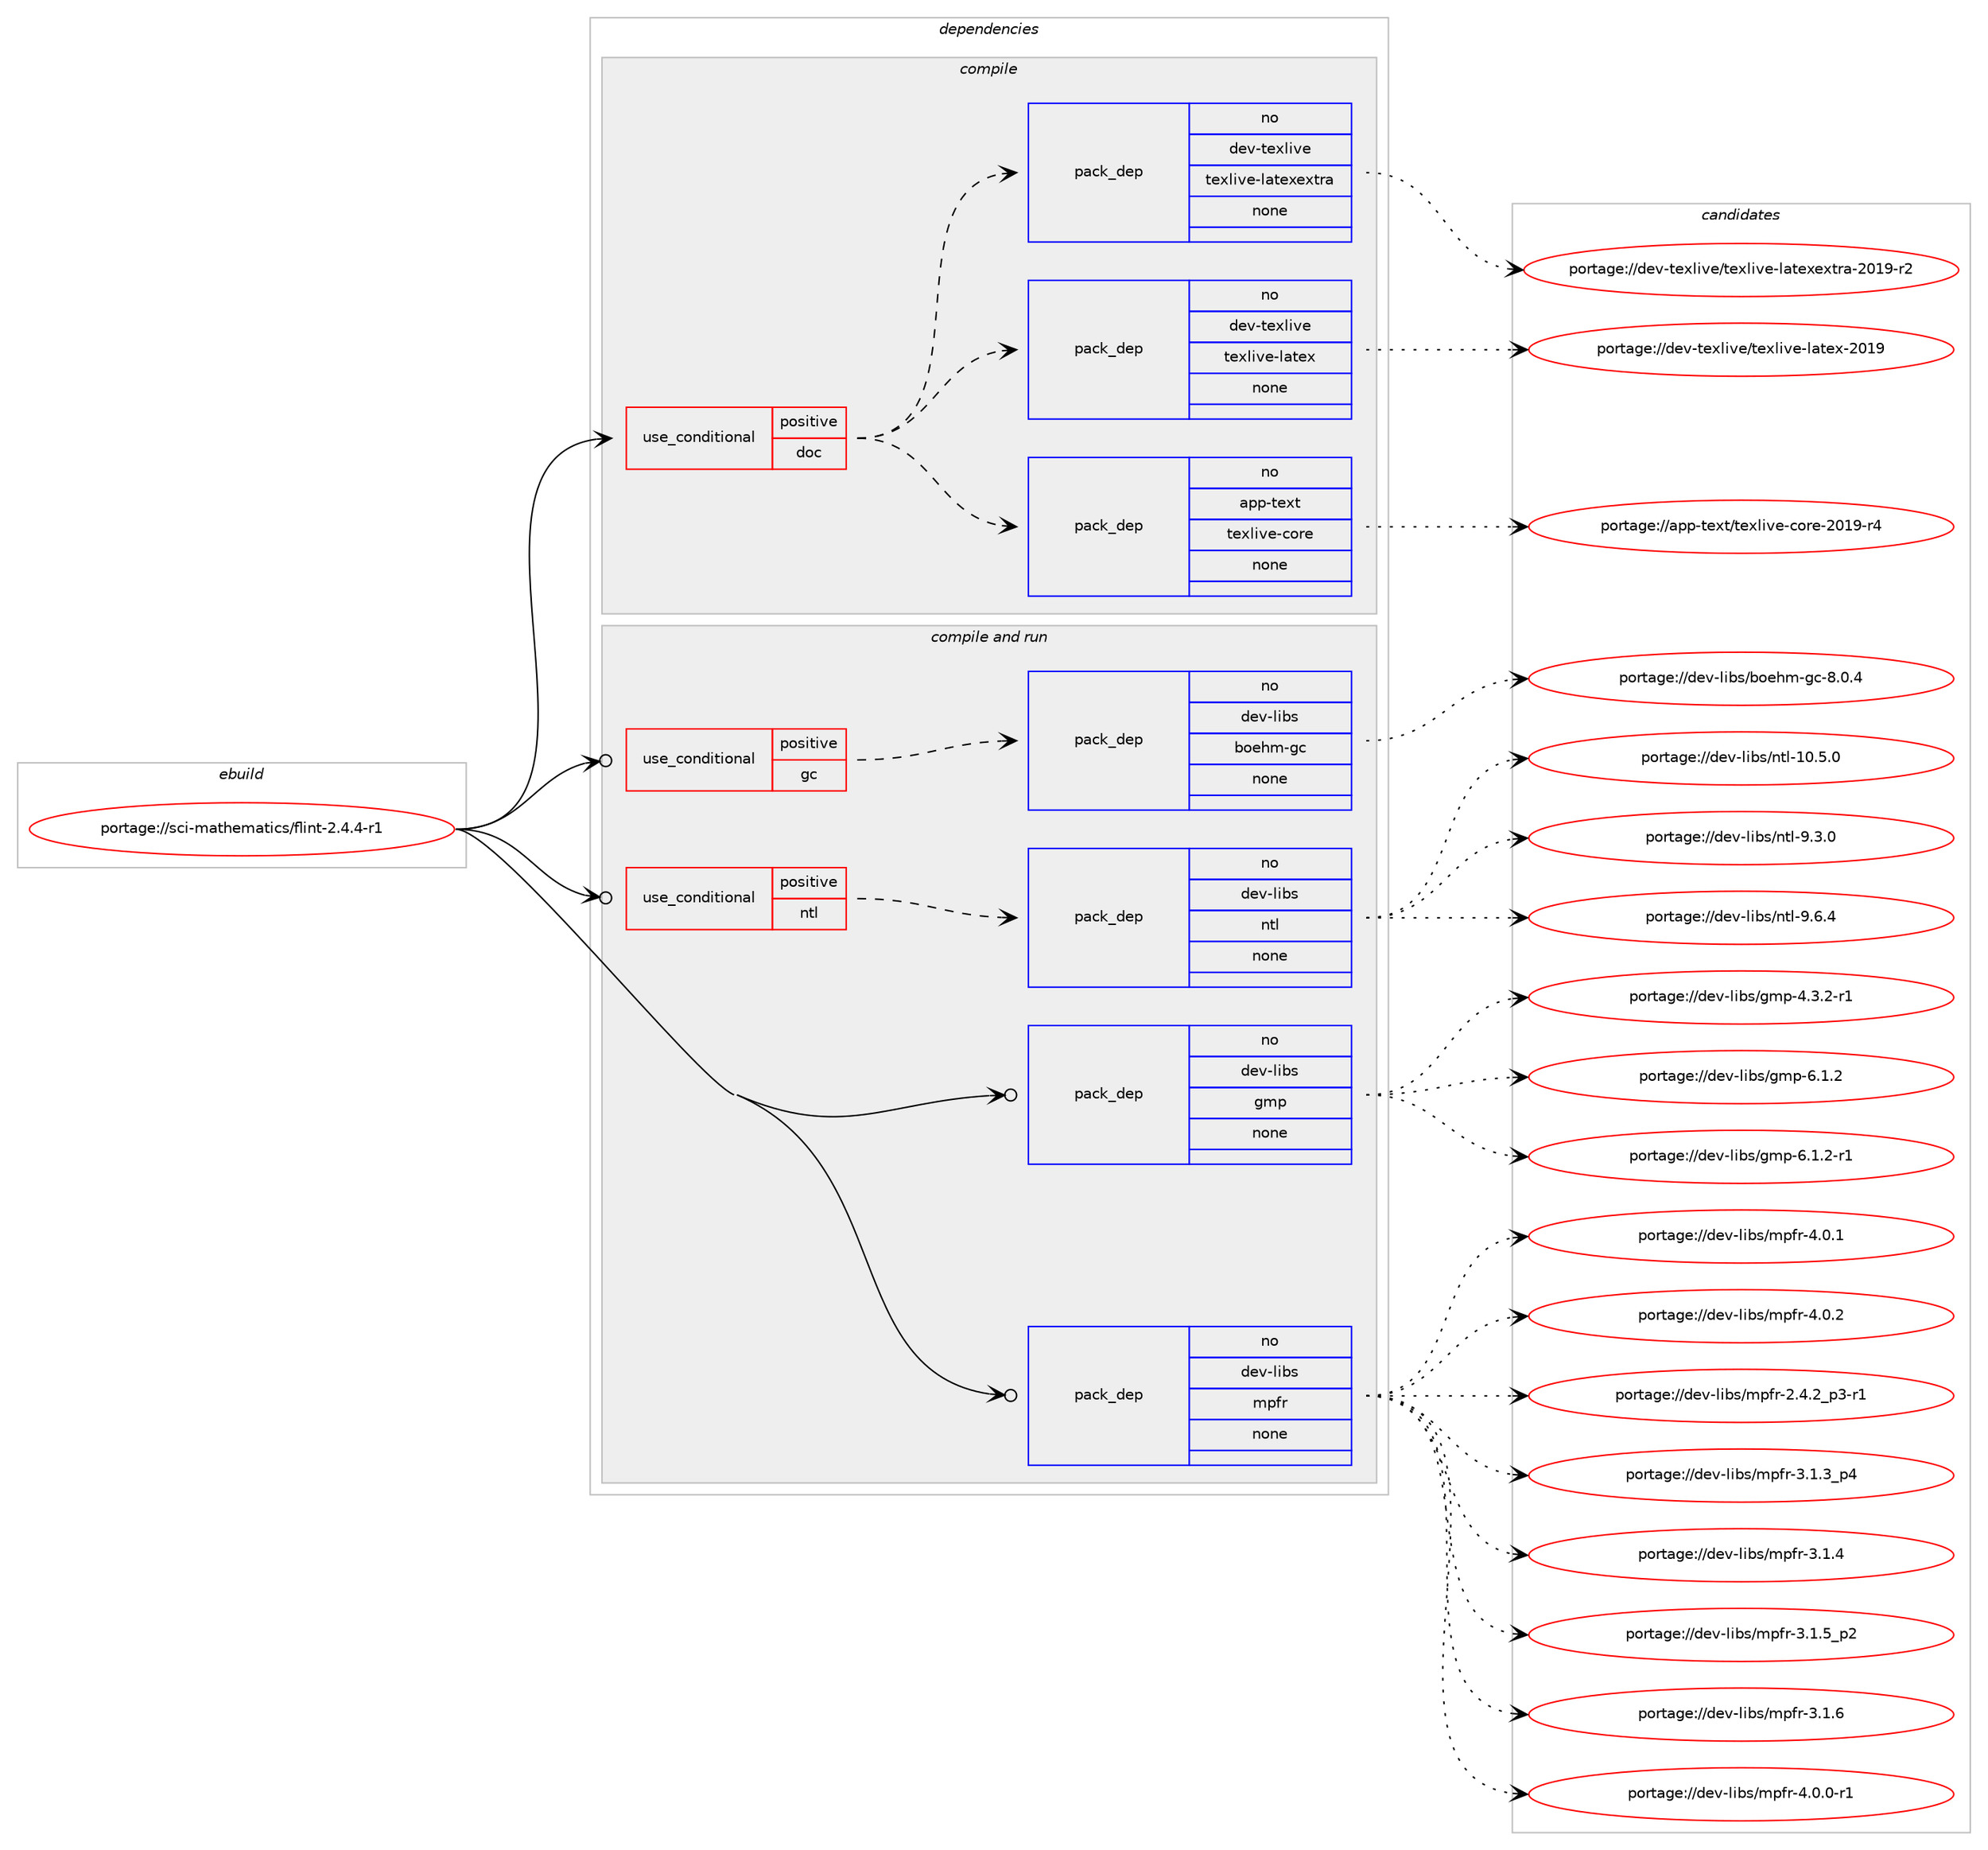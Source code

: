 digraph prolog {

# *************
# Graph options
# *************

newrank=true;
concentrate=true;
compound=true;
graph [rankdir=LR,fontname=Helvetica,fontsize=10,ranksep=1.5];#, ranksep=2.5, nodesep=0.2];
edge  [arrowhead=vee];
node  [fontname=Helvetica,fontsize=10];

# **********
# The ebuild
# **********

subgraph cluster_leftcol {
color=gray;
rank=same;
label=<<i>ebuild</i>>;
id [label="portage://sci-mathematics/flint-2.4.4-r1", color=red, width=4, href="../sci-mathematics/flint-2.4.4-r1.svg"];
}

# ****************
# The dependencies
# ****************

subgraph cluster_midcol {
color=gray;
label=<<i>dependencies</i>>;
subgraph cluster_compile {
fillcolor="#eeeeee";
style=filled;
label=<<i>compile</i>>;
subgraph cond97498 {
dependency394036 [label=<<TABLE BORDER="0" CELLBORDER="1" CELLSPACING="0" CELLPADDING="4"><TR><TD ROWSPAN="3" CELLPADDING="10">use_conditional</TD></TR><TR><TD>positive</TD></TR><TR><TD>doc</TD></TR></TABLE>>, shape=none, color=red];
subgraph pack289841 {
dependency394037 [label=<<TABLE BORDER="0" CELLBORDER="1" CELLSPACING="0" CELLPADDING="4" WIDTH="220"><TR><TD ROWSPAN="6" CELLPADDING="30">pack_dep</TD></TR><TR><TD WIDTH="110">no</TD></TR><TR><TD>app-text</TD></TR><TR><TD>texlive-core</TD></TR><TR><TD>none</TD></TR><TR><TD></TD></TR></TABLE>>, shape=none, color=blue];
}
dependency394036:e -> dependency394037:w [weight=20,style="dashed",arrowhead="vee"];
subgraph pack289842 {
dependency394038 [label=<<TABLE BORDER="0" CELLBORDER="1" CELLSPACING="0" CELLPADDING="4" WIDTH="220"><TR><TD ROWSPAN="6" CELLPADDING="30">pack_dep</TD></TR><TR><TD WIDTH="110">no</TD></TR><TR><TD>dev-texlive</TD></TR><TR><TD>texlive-latex</TD></TR><TR><TD>none</TD></TR><TR><TD></TD></TR></TABLE>>, shape=none, color=blue];
}
dependency394036:e -> dependency394038:w [weight=20,style="dashed",arrowhead="vee"];
subgraph pack289843 {
dependency394039 [label=<<TABLE BORDER="0" CELLBORDER="1" CELLSPACING="0" CELLPADDING="4" WIDTH="220"><TR><TD ROWSPAN="6" CELLPADDING="30">pack_dep</TD></TR><TR><TD WIDTH="110">no</TD></TR><TR><TD>dev-texlive</TD></TR><TR><TD>texlive-latexextra</TD></TR><TR><TD>none</TD></TR><TR><TD></TD></TR></TABLE>>, shape=none, color=blue];
}
dependency394036:e -> dependency394039:w [weight=20,style="dashed",arrowhead="vee"];
}
id:e -> dependency394036:w [weight=20,style="solid",arrowhead="vee"];
}
subgraph cluster_compileandrun {
fillcolor="#eeeeee";
style=filled;
label=<<i>compile and run</i>>;
subgraph cond97499 {
dependency394040 [label=<<TABLE BORDER="0" CELLBORDER="1" CELLSPACING="0" CELLPADDING="4"><TR><TD ROWSPAN="3" CELLPADDING="10">use_conditional</TD></TR><TR><TD>positive</TD></TR><TR><TD>gc</TD></TR></TABLE>>, shape=none, color=red];
subgraph pack289844 {
dependency394041 [label=<<TABLE BORDER="0" CELLBORDER="1" CELLSPACING="0" CELLPADDING="4" WIDTH="220"><TR><TD ROWSPAN="6" CELLPADDING="30">pack_dep</TD></TR><TR><TD WIDTH="110">no</TD></TR><TR><TD>dev-libs</TD></TR><TR><TD>boehm-gc</TD></TR><TR><TD>none</TD></TR><TR><TD></TD></TR></TABLE>>, shape=none, color=blue];
}
dependency394040:e -> dependency394041:w [weight=20,style="dashed",arrowhead="vee"];
}
id:e -> dependency394040:w [weight=20,style="solid",arrowhead="odotvee"];
subgraph cond97500 {
dependency394042 [label=<<TABLE BORDER="0" CELLBORDER="1" CELLSPACING="0" CELLPADDING="4"><TR><TD ROWSPAN="3" CELLPADDING="10">use_conditional</TD></TR><TR><TD>positive</TD></TR><TR><TD>ntl</TD></TR></TABLE>>, shape=none, color=red];
subgraph pack289845 {
dependency394043 [label=<<TABLE BORDER="0" CELLBORDER="1" CELLSPACING="0" CELLPADDING="4" WIDTH="220"><TR><TD ROWSPAN="6" CELLPADDING="30">pack_dep</TD></TR><TR><TD WIDTH="110">no</TD></TR><TR><TD>dev-libs</TD></TR><TR><TD>ntl</TD></TR><TR><TD>none</TD></TR><TR><TD></TD></TR></TABLE>>, shape=none, color=blue];
}
dependency394042:e -> dependency394043:w [weight=20,style="dashed",arrowhead="vee"];
}
id:e -> dependency394042:w [weight=20,style="solid",arrowhead="odotvee"];
subgraph pack289846 {
dependency394044 [label=<<TABLE BORDER="0" CELLBORDER="1" CELLSPACING="0" CELLPADDING="4" WIDTH="220"><TR><TD ROWSPAN="6" CELLPADDING="30">pack_dep</TD></TR><TR><TD WIDTH="110">no</TD></TR><TR><TD>dev-libs</TD></TR><TR><TD>gmp</TD></TR><TR><TD>none</TD></TR><TR><TD></TD></TR></TABLE>>, shape=none, color=blue];
}
id:e -> dependency394044:w [weight=20,style="solid",arrowhead="odotvee"];
subgraph pack289847 {
dependency394045 [label=<<TABLE BORDER="0" CELLBORDER="1" CELLSPACING="0" CELLPADDING="4" WIDTH="220"><TR><TD ROWSPAN="6" CELLPADDING="30">pack_dep</TD></TR><TR><TD WIDTH="110">no</TD></TR><TR><TD>dev-libs</TD></TR><TR><TD>mpfr</TD></TR><TR><TD>none</TD></TR><TR><TD></TD></TR></TABLE>>, shape=none, color=blue];
}
id:e -> dependency394045:w [weight=20,style="solid",arrowhead="odotvee"];
}
subgraph cluster_run {
fillcolor="#eeeeee";
style=filled;
label=<<i>run</i>>;
}
}

# **************
# The candidates
# **************

subgraph cluster_choices {
rank=same;
color=gray;
label=<<i>candidates</i>>;

subgraph choice289841 {
color=black;
nodesep=1;
choiceportage971121124511610112011647116101120108105118101459911111410145504849574511452 [label="portage://app-text/texlive-core-2019-r4", color=red, width=4,href="../app-text/texlive-core-2019-r4.svg"];
dependency394037:e -> choiceportage971121124511610112011647116101120108105118101459911111410145504849574511452:w [style=dotted,weight="100"];
}
subgraph choice289842 {
color=black;
nodesep=1;
choiceportage100101118451161011201081051181014711610112010810511810145108971161011204550484957 [label="portage://dev-texlive/texlive-latex-2019", color=red, width=4,href="../dev-texlive/texlive-latex-2019.svg"];
dependency394038:e -> choiceportage100101118451161011201081051181014711610112010810511810145108971161011204550484957:w [style=dotted,weight="100"];
}
subgraph choice289843 {
color=black;
nodesep=1;
choiceportage100101118451161011201081051181014711610112010810511810145108971161011201011201161149745504849574511450 [label="portage://dev-texlive/texlive-latexextra-2019-r2", color=red, width=4,href="../dev-texlive/texlive-latexextra-2019-r2.svg"];
dependency394039:e -> choiceportage100101118451161011201081051181014711610112010810511810145108971161011201011201161149745504849574511450:w [style=dotted,weight="100"];
}
subgraph choice289844 {
color=black;
nodesep=1;
choiceportage100101118451081059811547981111011041094510399455646484652 [label="portage://dev-libs/boehm-gc-8.0.4", color=red, width=4,href="../dev-libs/boehm-gc-8.0.4.svg"];
dependency394041:e -> choiceportage100101118451081059811547981111011041094510399455646484652:w [style=dotted,weight="100"];
}
subgraph choice289845 {
color=black;
nodesep=1;
choiceportage10010111845108105981154711011610845494846534648 [label="portage://dev-libs/ntl-10.5.0", color=red, width=4,href="../dev-libs/ntl-10.5.0.svg"];
choiceportage100101118451081059811547110116108455746514648 [label="portage://dev-libs/ntl-9.3.0", color=red, width=4,href="../dev-libs/ntl-9.3.0.svg"];
choiceportage100101118451081059811547110116108455746544652 [label="portage://dev-libs/ntl-9.6.4", color=red, width=4,href="../dev-libs/ntl-9.6.4.svg"];
dependency394043:e -> choiceportage10010111845108105981154711011610845494846534648:w [style=dotted,weight="100"];
dependency394043:e -> choiceportage100101118451081059811547110116108455746514648:w [style=dotted,weight="100"];
dependency394043:e -> choiceportage100101118451081059811547110116108455746544652:w [style=dotted,weight="100"];
}
subgraph choice289846 {
color=black;
nodesep=1;
choiceportage1001011184510810598115471031091124552465146504511449 [label="portage://dev-libs/gmp-4.3.2-r1", color=red, width=4,href="../dev-libs/gmp-4.3.2-r1.svg"];
choiceportage100101118451081059811547103109112455446494650 [label="portage://dev-libs/gmp-6.1.2", color=red, width=4,href="../dev-libs/gmp-6.1.2.svg"];
choiceportage1001011184510810598115471031091124554464946504511449 [label="portage://dev-libs/gmp-6.1.2-r1", color=red, width=4,href="../dev-libs/gmp-6.1.2-r1.svg"];
dependency394044:e -> choiceportage1001011184510810598115471031091124552465146504511449:w [style=dotted,weight="100"];
dependency394044:e -> choiceportage100101118451081059811547103109112455446494650:w [style=dotted,weight="100"];
dependency394044:e -> choiceportage1001011184510810598115471031091124554464946504511449:w [style=dotted,weight="100"];
}
subgraph choice289847 {
color=black;
nodesep=1;
choiceportage10010111845108105981154710911210211445504652465095112514511449 [label="portage://dev-libs/mpfr-2.4.2_p3-r1", color=red, width=4,href="../dev-libs/mpfr-2.4.2_p3-r1.svg"];
choiceportage1001011184510810598115471091121021144551464946519511252 [label="portage://dev-libs/mpfr-3.1.3_p4", color=red, width=4,href="../dev-libs/mpfr-3.1.3_p4.svg"];
choiceportage100101118451081059811547109112102114455146494652 [label="portage://dev-libs/mpfr-3.1.4", color=red, width=4,href="../dev-libs/mpfr-3.1.4.svg"];
choiceportage1001011184510810598115471091121021144551464946539511250 [label="portage://dev-libs/mpfr-3.1.5_p2", color=red, width=4,href="../dev-libs/mpfr-3.1.5_p2.svg"];
choiceportage100101118451081059811547109112102114455146494654 [label="portage://dev-libs/mpfr-3.1.6", color=red, width=4,href="../dev-libs/mpfr-3.1.6.svg"];
choiceportage1001011184510810598115471091121021144552464846484511449 [label="portage://dev-libs/mpfr-4.0.0-r1", color=red, width=4,href="../dev-libs/mpfr-4.0.0-r1.svg"];
choiceportage100101118451081059811547109112102114455246484649 [label="portage://dev-libs/mpfr-4.0.1", color=red, width=4,href="../dev-libs/mpfr-4.0.1.svg"];
choiceportage100101118451081059811547109112102114455246484650 [label="portage://dev-libs/mpfr-4.0.2", color=red, width=4,href="../dev-libs/mpfr-4.0.2.svg"];
dependency394045:e -> choiceportage10010111845108105981154710911210211445504652465095112514511449:w [style=dotted,weight="100"];
dependency394045:e -> choiceportage1001011184510810598115471091121021144551464946519511252:w [style=dotted,weight="100"];
dependency394045:e -> choiceportage100101118451081059811547109112102114455146494652:w [style=dotted,weight="100"];
dependency394045:e -> choiceportage1001011184510810598115471091121021144551464946539511250:w [style=dotted,weight="100"];
dependency394045:e -> choiceportage100101118451081059811547109112102114455146494654:w [style=dotted,weight="100"];
dependency394045:e -> choiceportage1001011184510810598115471091121021144552464846484511449:w [style=dotted,weight="100"];
dependency394045:e -> choiceportage100101118451081059811547109112102114455246484649:w [style=dotted,weight="100"];
dependency394045:e -> choiceportage100101118451081059811547109112102114455246484650:w [style=dotted,weight="100"];
}
}

}
